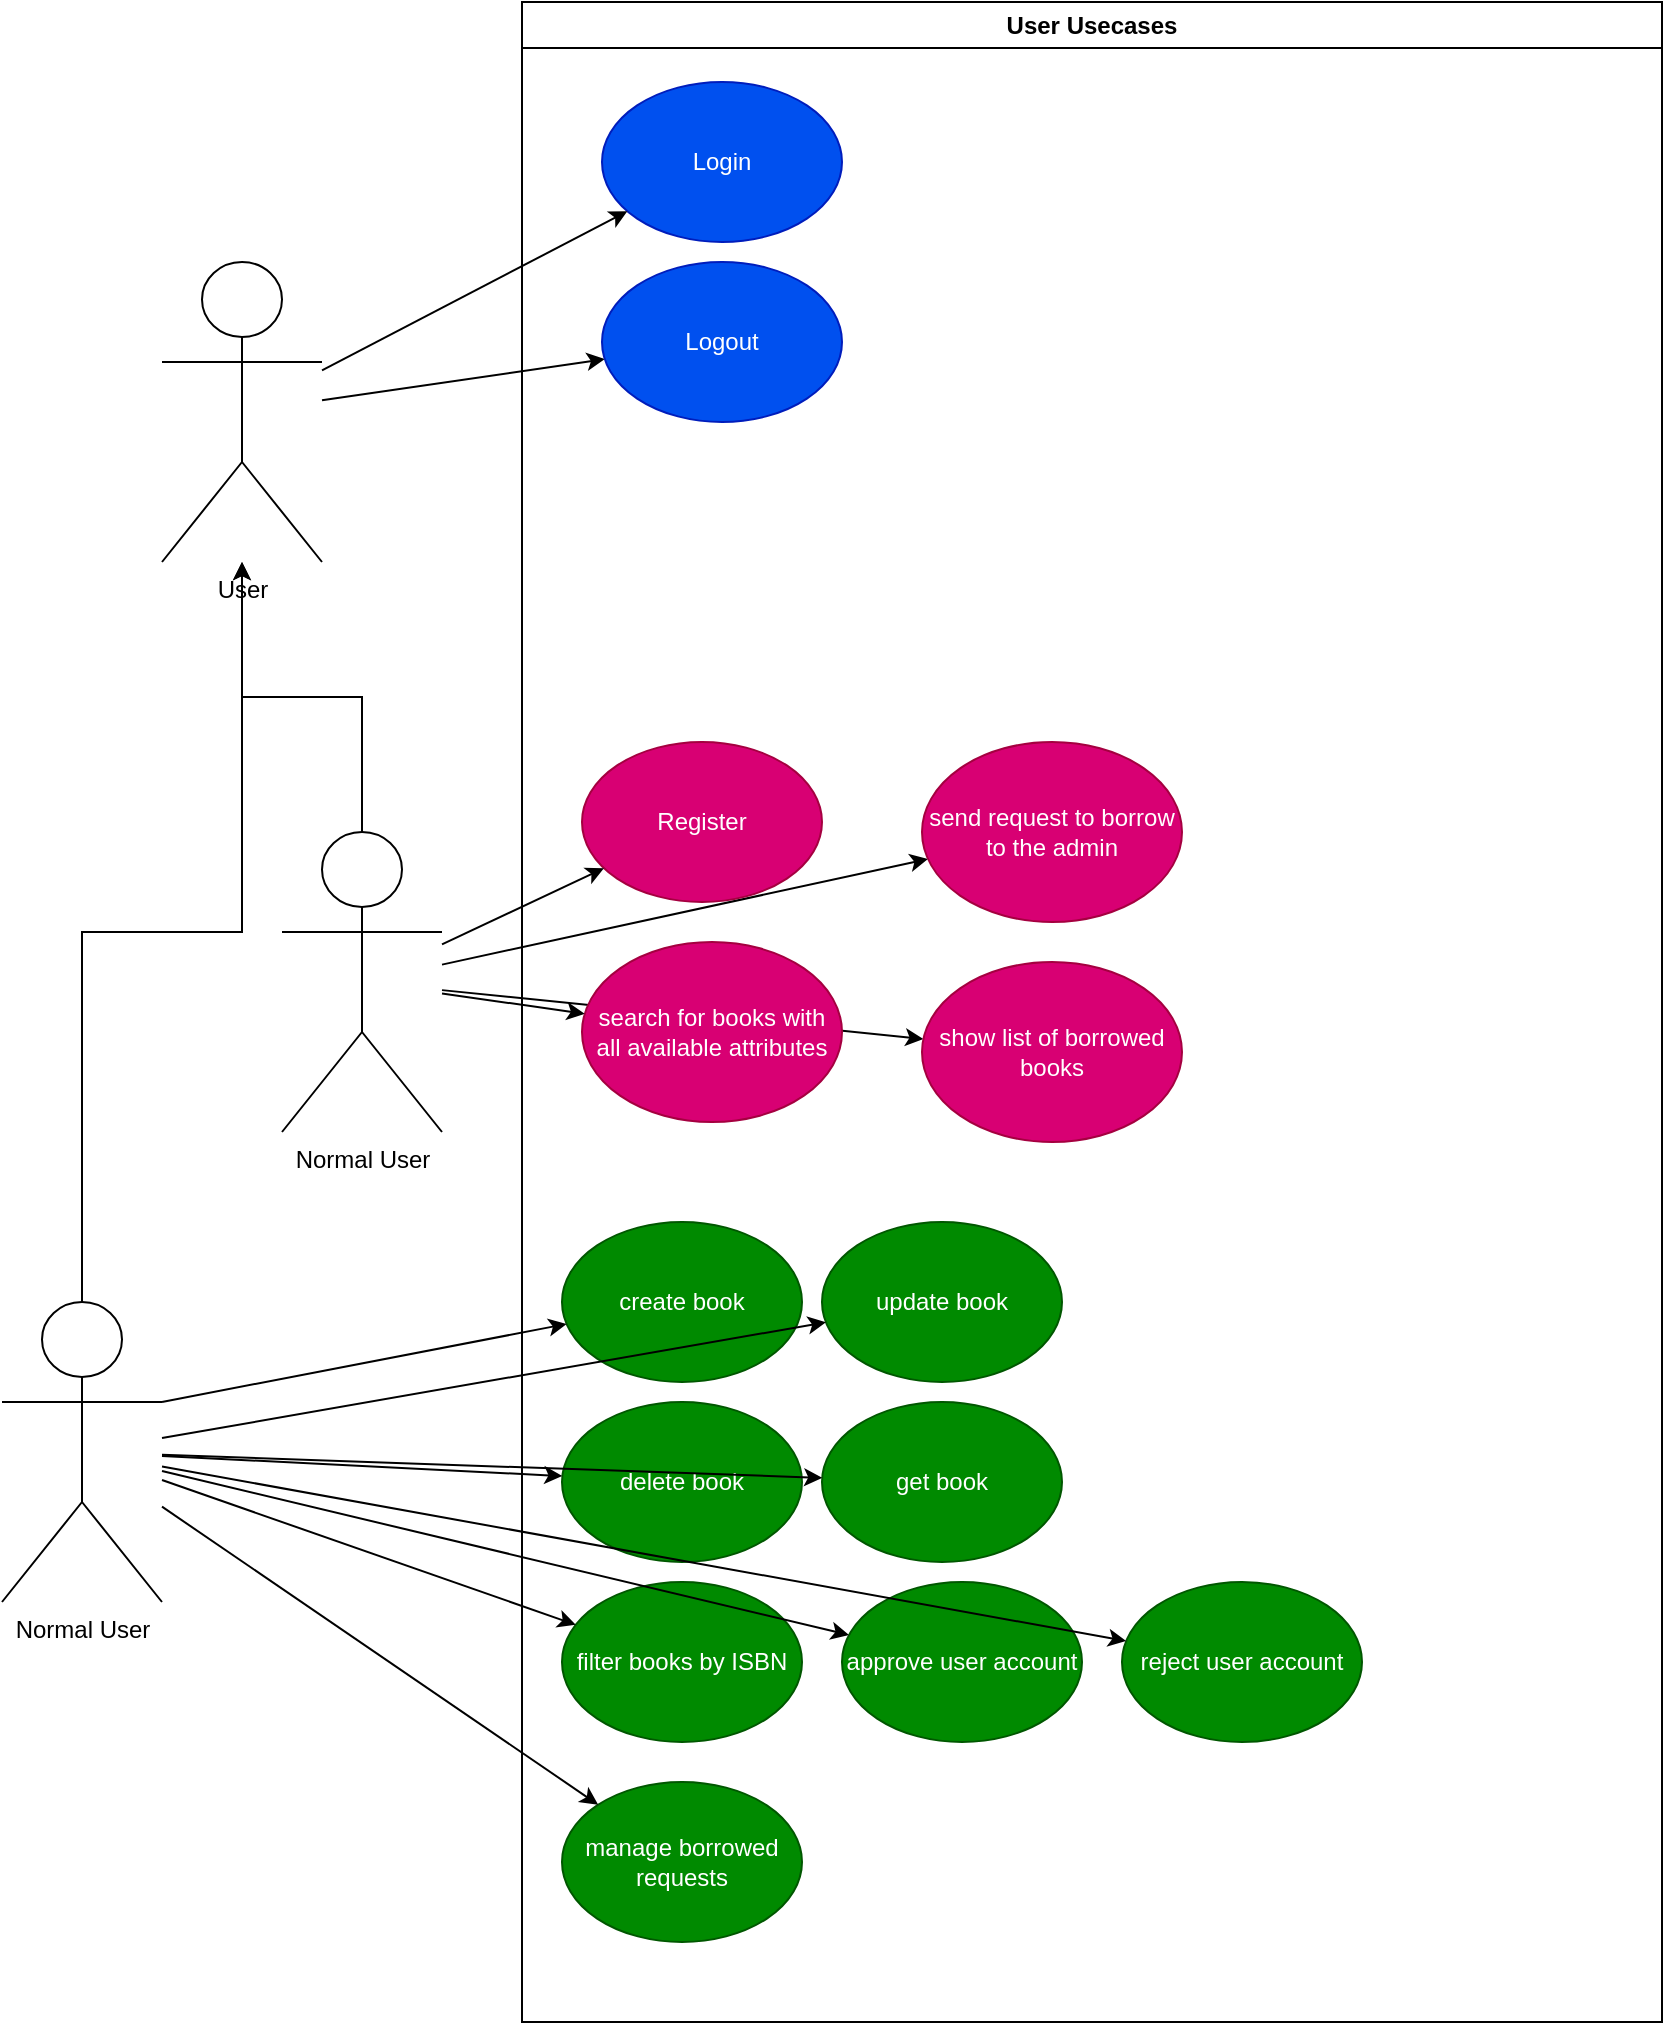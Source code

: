 <mxfile version="21.0.2" type="device"><diagram name="Page-1" id="K6_c5k0KcShshHRbv9ew"><mxGraphModel dx="1615" dy="962" grid="1" gridSize="10" guides="1" tooltips="1" connect="1" arrows="1" fold="1" page="1" pageScale="1" pageWidth="850" pageHeight="1100" math="0" shadow="0"><root><mxCell id="0"/><mxCell id="1" parent="0"/><mxCell id="JZSbUvSCyWF7Y22qeKZM-20" value="" style="endArrow=classic;html=1;rounded=0;" edge="1" parent="1" source="JZSbUvSCyWF7Y22qeKZM-6" target="JZSbUvSCyWF7Y22qeKZM-18"><mxGeometry width="50" height="50" relative="1" as="geometry"><mxPoint x="240" y="550" as="sourcePoint"/><mxPoint x="384" y="514" as="targetPoint"/></mxGeometry></mxCell><mxCell id="JZSbUvSCyWF7Y22qeKZM-21" value="" style="endArrow=classic;html=1;rounded=0;" edge="1" parent="1" source="JZSbUvSCyWF7Y22qeKZM-6" target="JZSbUvSCyWF7Y22qeKZM-19"><mxGeometry width="50" height="50" relative="1" as="geometry"><mxPoint x="240" y="555" as="sourcePoint"/><mxPoint x="551" y="513" as="targetPoint"/></mxGeometry></mxCell><mxCell id="JZSbUvSCyWF7Y22qeKZM-13" value="" style="endArrow=classic;html=1;rounded=0;" edge="1" parent="1" source="JZSbUvSCyWF7Y22qeKZM-2" target="JZSbUvSCyWF7Y22qeKZM-12"><mxGeometry width="50" height="50" relative="1" as="geometry"><mxPoint x="210" y="260" as="sourcePoint"/><mxPoint x="398" y="190" as="targetPoint"/></mxGeometry></mxCell><mxCell id="JZSbUvSCyWF7Y22qeKZM-1" value="User Usecases" style="swimlane;whiteSpace=wrap;html=1;perimeterSpacing=1;" vertex="1" parent="1"><mxGeometry x="300" y="60" width="570" height="1010" as="geometry"/></mxCell><mxCell id="JZSbUvSCyWF7Y22qeKZM-5" value="Register" style="ellipse;whiteSpace=wrap;html=1;fillColor=#d80073;strokeColor=#A50040;fontColor=#ffffff;" vertex="1" parent="JZSbUvSCyWF7Y22qeKZM-1"><mxGeometry x="30" y="370" width="120" height="80" as="geometry"/></mxCell><mxCell id="JZSbUvSCyWF7Y22qeKZM-12" value="Logout" style="ellipse;whiteSpace=wrap;html=1;fillColor=#0050ef;fontColor=#ffffff;strokeColor=#001DBC;" vertex="1" parent="JZSbUvSCyWF7Y22qeKZM-1"><mxGeometry x="40" y="130" width="120" height="80" as="geometry"/></mxCell><mxCell id="JZSbUvSCyWF7Y22qeKZM-4" value="Login" style="ellipse;whiteSpace=wrap;html=1;fillColor=#0050ef;fontColor=#ffffff;strokeColor=#001DBC;" vertex="1" parent="JZSbUvSCyWF7Y22qeKZM-1"><mxGeometry x="40" y="40" width="120" height="80" as="geometry"/></mxCell><mxCell id="JZSbUvSCyWF7Y22qeKZM-16" value="search for books with all available attributes" style="ellipse;whiteSpace=wrap;html=1;fillColor=#d80073;strokeColor=#A50040;fontColor=#ffffff;" vertex="1" parent="JZSbUvSCyWF7Y22qeKZM-1"><mxGeometry x="30" y="470" width="130" height="90" as="geometry"/></mxCell><mxCell id="JZSbUvSCyWF7Y22qeKZM-18" value="send request to borrow to the admin" style="ellipse;whiteSpace=wrap;html=1;fillColor=#d80073;strokeColor=#A50040;fontColor=#ffffff;" vertex="1" parent="JZSbUvSCyWF7Y22qeKZM-1"><mxGeometry x="200" y="370" width="130" height="90" as="geometry"/></mxCell><mxCell id="JZSbUvSCyWF7Y22qeKZM-19" value="show list of borrowed books" style="ellipse;whiteSpace=wrap;html=1;fillColor=#d80073;strokeColor=#A50040;fontColor=#ffffff;" vertex="1" parent="JZSbUvSCyWF7Y22qeKZM-1"><mxGeometry x="200" y="480" width="130" height="90" as="geometry"/></mxCell><mxCell id="JZSbUvSCyWF7Y22qeKZM-33" value="delete book" style="ellipse;whiteSpace=wrap;html=1;fillColor=#008a00;fontColor=#ffffff;strokeColor=#005700;" vertex="1" parent="JZSbUvSCyWF7Y22qeKZM-1"><mxGeometry x="20" y="700" width="120" height="80" as="geometry"/></mxCell><mxCell id="JZSbUvSCyWF7Y22qeKZM-35" value="create book" style="ellipse;whiteSpace=wrap;html=1;fillColor=#008a00;fontColor=#ffffff;strokeColor=#005700;" vertex="1" parent="JZSbUvSCyWF7Y22qeKZM-1"><mxGeometry x="20" y="610" width="120" height="80" as="geometry"/></mxCell><mxCell id="JZSbUvSCyWF7Y22qeKZM-39" value="get book" style="ellipse;whiteSpace=wrap;html=1;fillColor=#008a00;fontColor=#ffffff;strokeColor=#005700;" vertex="1" parent="JZSbUvSCyWF7Y22qeKZM-1"><mxGeometry x="150" y="700" width="120" height="80" as="geometry"/></mxCell><mxCell id="JZSbUvSCyWF7Y22qeKZM-40" value="update book" style="ellipse;whiteSpace=wrap;html=1;fillColor=#008a00;fontColor=#ffffff;strokeColor=#005700;" vertex="1" parent="JZSbUvSCyWF7Y22qeKZM-1"><mxGeometry x="150" y="610" width="120" height="80" as="geometry"/></mxCell><mxCell id="JZSbUvSCyWF7Y22qeKZM-41" value="filter books by ISBN" style="ellipse;whiteSpace=wrap;html=1;fillColor=#008a00;fontColor=#ffffff;strokeColor=#005700;" vertex="1" parent="JZSbUvSCyWF7Y22qeKZM-1"><mxGeometry x="20" y="790" width="120" height="80" as="geometry"/></mxCell><mxCell id="JZSbUvSCyWF7Y22qeKZM-42" value="approve user account" style="ellipse;whiteSpace=wrap;html=1;fillColor=#008a00;fontColor=#ffffff;strokeColor=#005700;" vertex="1" parent="JZSbUvSCyWF7Y22qeKZM-1"><mxGeometry x="160" y="790" width="120" height="80" as="geometry"/></mxCell><mxCell id="JZSbUvSCyWF7Y22qeKZM-43" value="reject user account" style="ellipse;whiteSpace=wrap;html=1;fillColor=#008a00;fontColor=#ffffff;strokeColor=#005700;" vertex="1" parent="JZSbUvSCyWF7Y22qeKZM-1"><mxGeometry x="300" y="790" width="120" height="80" as="geometry"/></mxCell><mxCell id="JZSbUvSCyWF7Y22qeKZM-44" value="manage borrowed requests" style="ellipse;whiteSpace=wrap;html=1;fillColor=#008a00;fontColor=#ffffff;strokeColor=#005700;" vertex="1" parent="JZSbUvSCyWF7Y22qeKZM-1"><mxGeometry x="20" y="890" width="120" height="80" as="geometry"/></mxCell><mxCell id="JZSbUvSCyWF7Y22qeKZM-2" value="User" style="shape=umlActor;verticalLabelPosition=bottom;verticalAlign=top;html=1;outlineConnect=0;" vertex="1" parent="1"><mxGeometry x="120" y="190" width="80" height="150" as="geometry"/></mxCell><mxCell id="JZSbUvSCyWF7Y22qeKZM-8" style="edgeStyle=orthogonalEdgeStyle;rounded=0;orthogonalLoop=1;jettySize=auto;html=1;exitX=0.5;exitY=0;exitDx=0;exitDy=0;exitPerimeter=0;" edge="1" parent="1" source="JZSbUvSCyWF7Y22qeKZM-6" target="JZSbUvSCyWF7Y22qeKZM-2"><mxGeometry relative="1" as="geometry"/></mxCell><mxCell id="JZSbUvSCyWF7Y22qeKZM-17" style="rounded=0;orthogonalLoop=1;jettySize=auto;html=1;" edge="1" parent="1" source="JZSbUvSCyWF7Y22qeKZM-6" target="JZSbUvSCyWF7Y22qeKZM-16"><mxGeometry relative="1" as="geometry"/></mxCell><mxCell id="JZSbUvSCyWF7Y22qeKZM-6" value="Normal User" style="shape=umlActor;verticalLabelPosition=bottom;verticalAlign=top;html=1;outlineConnect=0;" vertex="1" parent="1"><mxGeometry x="180" y="475" width="80" height="150" as="geometry"/></mxCell><mxCell id="JZSbUvSCyWF7Y22qeKZM-10" value="" style="endArrow=classic;html=1;rounded=0;" edge="1" parent="1" source="JZSbUvSCyWF7Y22qeKZM-2" target="JZSbUvSCyWF7Y22qeKZM-4"><mxGeometry width="50" height="50" relative="1" as="geometry"><mxPoint x="240" y="210" as="sourcePoint"/><mxPoint x="290" y="160" as="targetPoint"/></mxGeometry></mxCell><mxCell id="JZSbUvSCyWF7Y22qeKZM-11" value="" style="endArrow=classic;html=1;rounded=0;" edge="1" parent="1" source="JZSbUvSCyWF7Y22qeKZM-6" target="JZSbUvSCyWF7Y22qeKZM-5"><mxGeometry width="50" height="50" relative="1" as="geometry"><mxPoint x="210" y="270" as="sourcePoint"/><mxPoint x="398" y="190" as="targetPoint"/></mxGeometry></mxCell><mxCell id="JZSbUvSCyWF7Y22qeKZM-15" style="rounded=0;orthogonalLoop=1;jettySize=auto;html=1;exitX=0.5;exitY=0;exitDx=0;exitDy=0;exitPerimeter=0;edgeStyle=orthogonalEdgeStyle;" edge="1" parent="1" source="JZSbUvSCyWF7Y22qeKZM-14" target="JZSbUvSCyWF7Y22qeKZM-2"><mxGeometry relative="1" as="geometry"/></mxCell><mxCell id="JZSbUvSCyWF7Y22qeKZM-45" style="rounded=0;orthogonalLoop=1;jettySize=auto;html=1;exitX=1;exitY=0.333;exitDx=0;exitDy=0;exitPerimeter=0;" edge="1" parent="1" source="JZSbUvSCyWF7Y22qeKZM-14" target="JZSbUvSCyWF7Y22qeKZM-35"><mxGeometry relative="1" as="geometry"/></mxCell><mxCell id="JZSbUvSCyWF7Y22qeKZM-14" value="Normal User" style="shape=umlActor;verticalLabelPosition=bottom;verticalAlign=top;html=1;outlineConnect=0;" vertex="1" parent="1"><mxGeometry x="40" y="710" width="80" height="150" as="geometry"/></mxCell><mxCell id="JZSbUvSCyWF7Y22qeKZM-46" style="rounded=0;orthogonalLoop=1;jettySize=auto;html=1;" edge="1" parent="1" source="JZSbUvSCyWF7Y22qeKZM-14" target="JZSbUvSCyWF7Y22qeKZM-40"><mxGeometry relative="1" as="geometry"><mxPoint x="130" y="770" as="sourcePoint"/><mxPoint x="332" y="731" as="targetPoint"/></mxGeometry></mxCell><mxCell id="JZSbUvSCyWF7Y22qeKZM-47" style="rounded=0;orthogonalLoop=1;jettySize=auto;html=1;" edge="1" parent="1" source="JZSbUvSCyWF7Y22qeKZM-14" target="JZSbUvSCyWF7Y22qeKZM-39"><mxGeometry relative="1" as="geometry"><mxPoint x="130" y="788" as="sourcePoint"/><mxPoint x="462" y="730" as="targetPoint"/></mxGeometry></mxCell><mxCell id="JZSbUvSCyWF7Y22qeKZM-48" style="rounded=0;orthogonalLoop=1;jettySize=auto;html=1;" edge="1" parent="1" source="JZSbUvSCyWF7Y22qeKZM-14" target="JZSbUvSCyWF7Y22qeKZM-33"><mxGeometry relative="1" as="geometry"><mxPoint x="130" y="796" as="sourcePoint"/><mxPoint x="460" y="808" as="targetPoint"/></mxGeometry></mxCell><mxCell id="JZSbUvSCyWF7Y22qeKZM-49" style="rounded=0;orthogonalLoop=1;jettySize=auto;html=1;" edge="1" parent="1" source="JZSbUvSCyWF7Y22qeKZM-14" target="JZSbUvSCyWF7Y22qeKZM-41"><mxGeometry relative="1" as="geometry"><mxPoint x="130" y="797" as="sourcePoint"/><mxPoint x="330" y="807" as="targetPoint"/></mxGeometry></mxCell><mxCell id="JZSbUvSCyWF7Y22qeKZM-50" style="rounded=0;orthogonalLoop=1;jettySize=auto;html=1;" edge="1" parent="1" source="JZSbUvSCyWF7Y22qeKZM-14" target="JZSbUvSCyWF7Y22qeKZM-42"><mxGeometry relative="1" as="geometry"><mxPoint x="130" y="809" as="sourcePoint"/><mxPoint x="337" y="881" as="targetPoint"/></mxGeometry></mxCell><mxCell id="JZSbUvSCyWF7Y22qeKZM-51" style="rounded=0;orthogonalLoop=1;jettySize=auto;html=1;" edge="1" parent="1" source="JZSbUvSCyWF7Y22qeKZM-14" target="JZSbUvSCyWF7Y22qeKZM-43"><mxGeometry relative="1" as="geometry"><mxPoint x="130" y="805" as="sourcePoint"/><mxPoint x="473" y="887" as="targetPoint"/></mxGeometry></mxCell><mxCell id="JZSbUvSCyWF7Y22qeKZM-52" style="rounded=0;orthogonalLoop=1;jettySize=auto;html=1;" edge="1" parent="1" source="JZSbUvSCyWF7Y22qeKZM-14" target="JZSbUvSCyWF7Y22qeKZM-44"><mxGeometry relative="1" as="geometry"><mxPoint x="130" y="942" as="sourcePoint"/><mxPoint x="612" y="1030" as="targetPoint"/></mxGeometry></mxCell></root></mxGraphModel></diagram></mxfile>